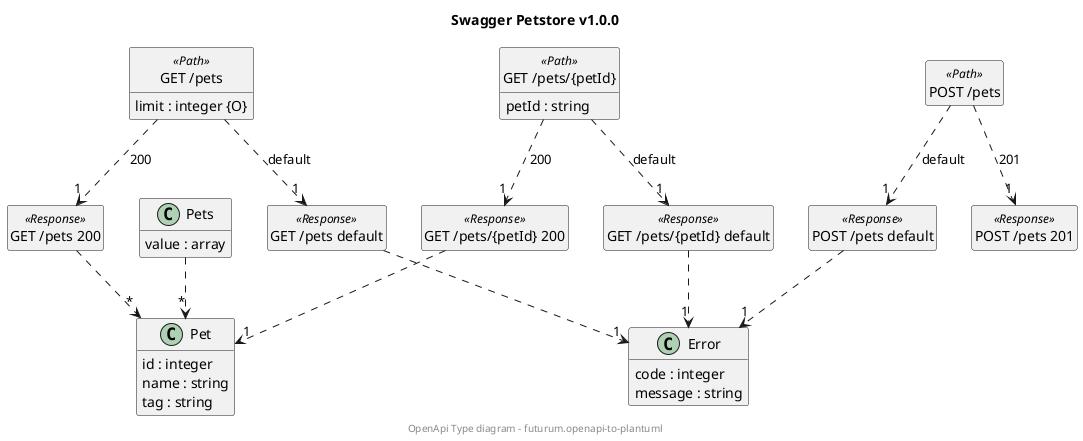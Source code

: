@startuml OpenApi Type diagram

hide <<Path>> circle
hide <<Response>> circle
hide <<Parameter>> circle
hide empty methods
hide empty fields
set namespaceSeparator none

title Swagger Petstore v1.0.0
footer OpenApi Type diagram - futurum.openapi-to-plantuml
class "GET /pets" <<Path>> {
{field} limit : integer {O}
}

class "GET /pets 200" <<Response>> { }
class "GET /pets default" <<Response>> { }
class "POST /pets" <<Path>> {
}

class "POST /pets 201" <<Response>> { }
class "POST /pets default" <<Response>> { }
class "GET /pets/{petId}" <<Path>> {
{field} petId : string
}

class "GET /pets/{petId} 200" <<Response>> { }
class "GET /pets/{petId} default" <<Response>> { }
class "Pet" {
{field} id : integer
{field} name : string
{field} tag : string
}

class "Pets" {
{field} value : array
}

class "Error" {
{field} code : integer
{field} message : string
}

"GET /pets" ..> "1" "GET /pets 200" : "200"
"GET /pets 200" ..> "*" "Pet"
"GET /pets" ..> "1" "GET /pets default" : "default"
"GET /pets default" ..> "1" "Error"
"POST /pets" ..> "1" "POST /pets 201" : "201"
"POST /pets" ..> "1" "POST /pets default" : "default"
"POST /pets default" ..> "1" "Error"
"GET /pets/{petId}" ..> "1" "GET /pets/{petId} 200" : "200"
"GET /pets/{petId} 200" ..> "1" "Pet"
"GET /pets/{petId}" ..> "1" "GET /pets/{petId} default" : "default"
"GET /pets/{petId} default" ..> "1" "Error"
"Pets" ..> "*" "Pet"


@enduml